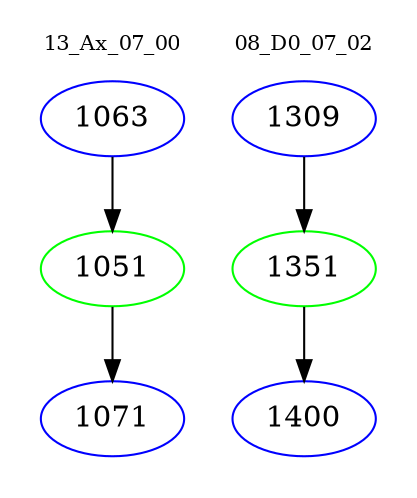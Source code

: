 digraph{
subgraph cluster_0 {
color = white
label = "13_Ax_07_00";
fontsize=10;
T0_1063 [label="1063", color="blue"]
T0_1063 -> T0_1051 [color="black"]
T0_1051 [label="1051", color="green"]
T0_1051 -> T0_1071 [color="black"]
T0_1071 [label="1071", color="blue"]
}
subgraph cluster_1 {
color = white
label = "08_D0_07_02";
fontsize=10;
T1_1309 [label="1309", color="blue"]
T1_1309 -> T1_1351 [color="black"]
T1_1351 [label="1351", color="green"]
T1_1351 -> T1_1400 [color="black"]
T1_1400 [label="1400", color="blue"]
}
}

